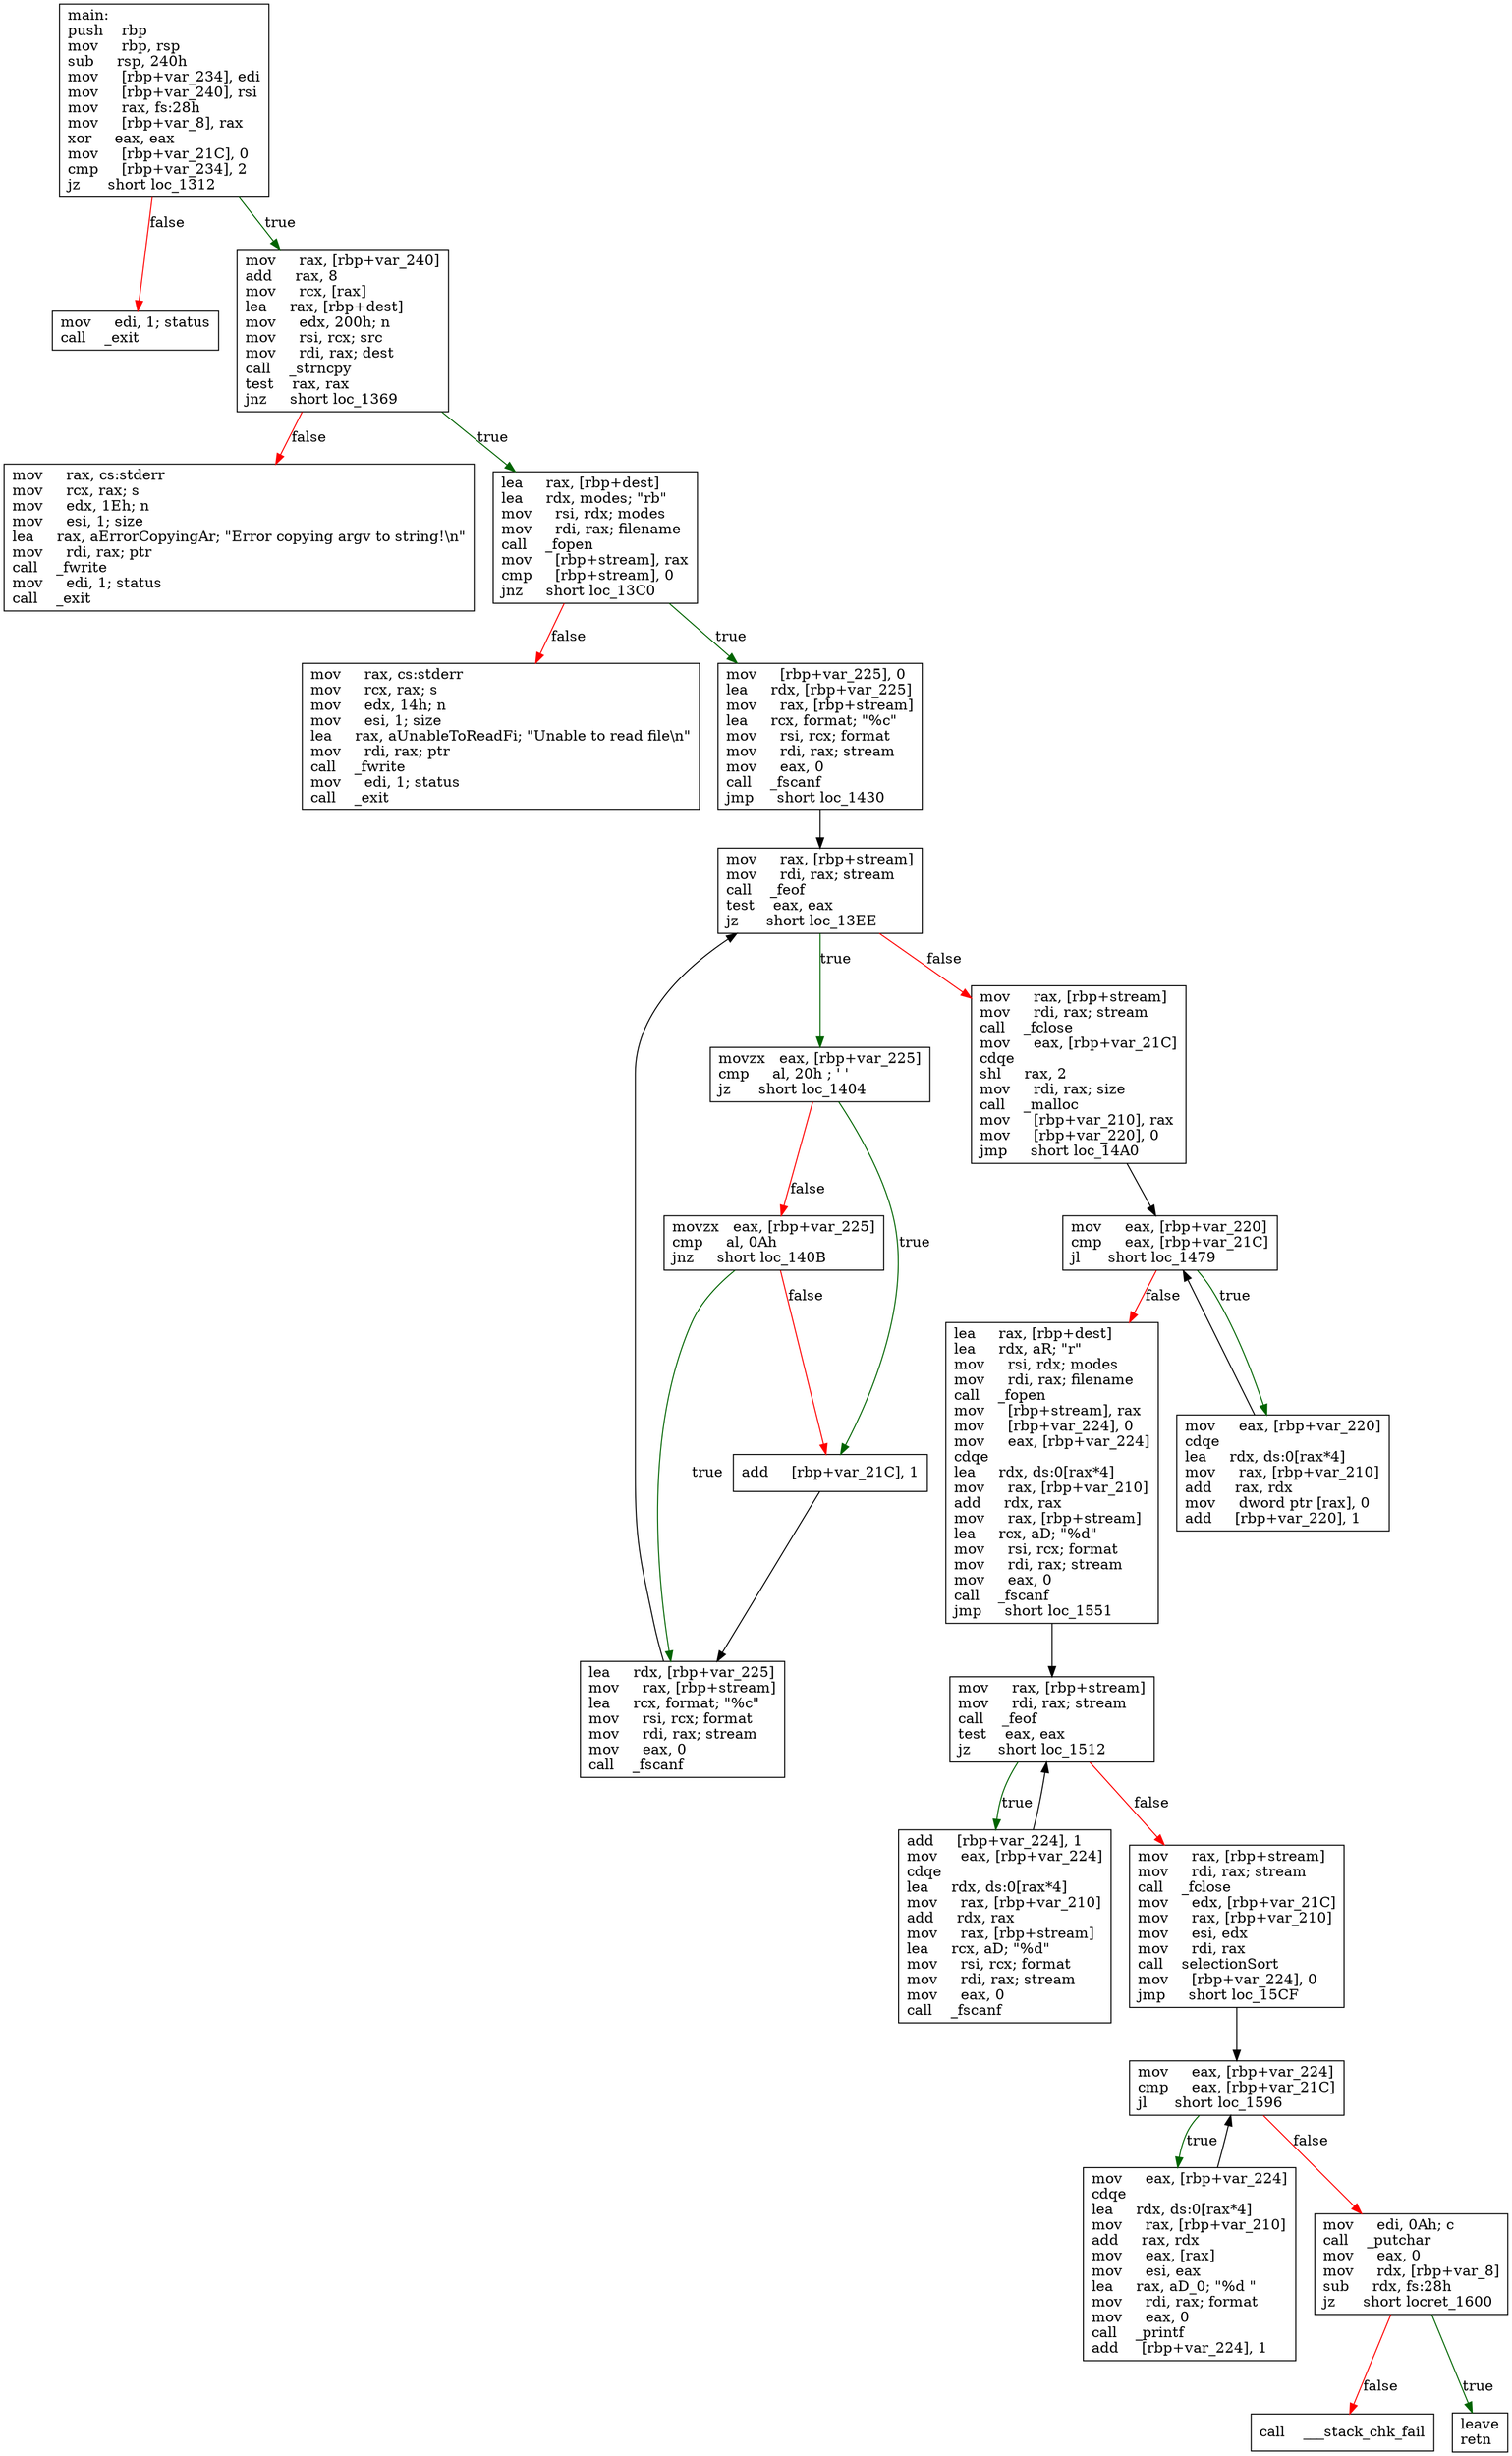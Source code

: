 digraph "main" {
	graph [
	];
	node [
		shape = "box"
	];
	edge [
	];
	"0" [
		label = "main:\lpush    rbp\lmov     rbp, rsp\lsub     rsp, 240h\lmov     [rbp+var_234], edi\lmov     [rbp+var_240], rsi\lmov     rax, fs:28h\lmov     [rbp+var_8], rax\lxor     eax, eax\lmov     [rbp+var_21C], 0\lcmp     [rbp+var_234], 2\ljz      short loc_1312\l"
	];
	"1" [
		label = "mov     edi, 1; status\lcall    _exit\l"
	];
	"2" [
		label = "mov     rax, [rbp+var_240]\ladd     rax, 8\lmov     rcx, [rax]\llea     rax, [rbp+dest]\lmov     edx, 200h; n\lmov     rsi, rcx; src\lmov     rdi, rax; dest\lcall    _strncpy\ltest    rax, rax\ljnz     short loc_1369\l"
	];
	"3" [
		label = "mov     rax, cs:stderr\lmov     rcx, rax; s\lmov     edx, 1Eh; n\lmov     esi, 1; size\llea     rax, aErrorCopyingAr; \"Error copying argv to string!\\n\"\lmov     rdi, rax; ptr\lcall    _fwrite\lmov     edi, 1; status\lcall    _exit\l"
	];
	"4" [
		label = "lea     rax, [rbp+dest]\llea     rdx, modes; \"rb\"\lmov     rsi, rdx; modes\lmov     rdi, rax; filename\lcall    _fopen\lmov     [rbp+stream], rax\lcmp     [rbp+stream], 0\ljnz     short loc_13C0\l"
	];
	"5" [
		label = "mov     rax, cs:stderr\lmov     rcx, rax; s\lmov     edx, 14h; n\lmov     esi, 1; size\llea     rax, aUnableToReadFi; \"Unable to read file\\n\"\lmov     rdi, rax; ptr\lcall    _fwrite\lmov     edi, 1; status\lcall    _exit\l"
	];
	"6" [
		label = "mov     [rbp+var_225], 0\llea     rdx, [rbp+var_225]\lmov     rax, [rbp+stream]\llea     rcx, format; \"%c\"\lmov     rsi, rcx; format\lmov     rdi, rax; stream\lmov     eax, 0\lcall    _fscanf\ljmp     short loc_1430\l"
	];
	"7" [
		label = "movzx   eax, [rbp+var_225]\lcmp     al, 20h ; ' '\ljz      short loc_1404\l"
	];
	"8" [
		label = "movzx   eax, [rbp+var_225]\lcmp     al, 0Ah\ljnz     short loc_140B\l"
	];
	"9" [
		label = "add     [rbp+var_21C], 1\l"
	];
	"10" [
		label = "lea     rdx, [rbp+var_225]\lmov     rax, [rbp+stream]\llea     rcx, format; \"%c\"\lmov     rsi, rcx; format\lmov     rdi, rax; stream\lmov     eax, 0\lcall    _fscanf\l"
	];
	"11" [
		label = "mov     rax, [rbp+stream]\lmov     rdi, rax; stream\lcall    _feof\ltest    eax, eax\ljz      short loc_13EE\l"
	];
	"12" [
		label = "mov     rax, [rbp+stream]\lmov     rdi, rax; stream\lcall    _fclose\lmov     eax, [rbp+var_21C]\lcdqe\lshl     rax, 2\lmov     rdi, rax; size\lcall    _malloc\lmov     [rbp+var_210], rax\lmov     [rbp+var_220], 0\ljmp     short loc_14A0\l"
	];
	"13" [
		label = "mov     eax, [rbp+var_220]\lcdqe\llea     rdx, ds:0[rax*4]\lmov     rax, [rbp+var_210]\ladd     rax, rdx\lmov     dword ptr [rax], 0\ladd     [rbp+var_220], 1\l"
	];
	"14" [
		label = "mov     eax, [rbp+var_220]\lcmp     eax, [rbp+var_21C]\ljl      short loc_1479\l"
	];
	"15" [
		label = "lea     rax, [rbp+dest]\llea     rdx, aR; \"r\"\lmov     rsi, rdx; modes\lmov     rdi, rax; filename\lcall    _fopen\lmov     [rbp+stream], rax\lmov     [rbp+var_224], 0\lmov     eax, [rbp+var_224]\lcdqe\llea     rdx, ds:0[rax*4]\lmov     rax, [rbp+var_210]\ladd     rdx, rax\lmov     rax, [rbp+stream]\llea     rcx, aD; \"%d\"\lmov     rsi, rcx; format\lmov     rdi, rax; stream\lmov     eax, 0\lcall    _fscanf\ljmp     short loc_1551\l"
	];
	"16" [
		label = "add     [rbp+var_224], 1\lmov     eax, [rbp+var_224]\lcdqe\llea     rdx, ds:0[rax*4]\lmov     rax, [rbp+var_210]\ladd     rdx, rax\lmov     rax, [rbp+stream]\llea     rcx, aD; \"%d\"\lmov     rsi, rcx; format\lmov     rdi, rax; stream\lmov     eax, 0\lcall    _fscanf\l"
	];
	"17" [
		label = "mov     rax, [rbp+stream]\lmov     rdi, rax; stream\lcall    _feof\ltest    eax, eax\ljz      short loc_1512\l"
	];
	"18" [
		label = "mov     rax, [rbp+stream]\lmov     rdi, rax; stream\lcall    _fclose\lmov     edx, [rbp+var_21C]\lmov     rax, [rbp+var_210]\lmov     esi, edx\lmov     rdi, rax\lcall    selectionSort\lmov     [rbp+var_224], 0\ljmp     short loc_15CF\l"
	];
	"19" [
		label = "mov     eax, [rbp+var_224]\lcdqe\llea     rdx, ds:0[rax*4]\lmov     rax, [rbp+var_210]\ladd     rax, rdx\lmov     eax, [rax]\lmov     esi, eax\llea     rax, aD_0; \"%d \"\lmov     rdi, rax; format\lmov     eax, 0\lcall    _printf\ladd     [rbp+var_224], 1\l"
	];
	"20" [
		label = "mov     eax, [rbp+var_224]\lcmp     eax, [rbp+var_21C]\ljl      short loc_1596\l"
	];
	"21" [
		label = "mov     edi, 0Ah; c\lcall    _putchar\lmov     eax, 0\lmov     rdx, [rbp+var_8]\lsub     rdx, fs:28h\ljz      short locret_1600\l"
	];
	"22" [
		label = "call    ___stack_chk_fail\l"
	];
	"23" [
		label = "leave\lretn\l"
	];
// node 0
	"0" -> "1" [ label = "false", color = red ];
	"0" -> "2" [ label = "true", color = darkgreen ];
// node 1
// node 2
	"2" -> "3" [ label = "false", color = red ];
	"2" -> "4" [ label = "true", color = darkgreen ];
// node 3
// node 4
	"4" -> "5" [ label = "false", color = red ];
	"4" -> "6" [ label = "true", color = darkgreen ];
// node 5
// node 6
	"6" -> "11" [ ];
// node 7
	"7" -> "8" [ label = "false", color = red ];
	"7" -> "9" [ label = "true", color = darkgreen ];
// node 8
	"8" -> "9" [ label = "false", color = red ];
	"8" -> "10" [ label = "true", color = darkgreen ];
// node 9
	"9" -> "10" [ ];
// node 10
	"10" -> "11" [ ];
// node 11
	"11" -> "7" [ label = "true", color = darkgreen ];
	"11" -> "12" [ label = "false", color = red ];
// node 12
	"12" -> "14" [ ];
// node 13
	"13" -> "14" [ ];
// node 14
	"14" -> "13" [ label = "true", color = darkgreen ];
	"14" -> "15" [ label = "false", color = red ];
// node 15
	"15" -> "17" [ ];
// node 16
	"16" -> "17" [ ];
// node 17
	"17" -> "16" [ label = "true", color = darkgreen ];
	"17" -> "18" [ label = "false", color = red ];
// node 18
	"18" -> "20" [ ];
// node 19
	"19" -> "20" [ ];
// node 20
	"20" -> "19" [ label = "true", color = darkgreen ];
	"20" -> "21" [ label = "false", color = red ];
// node 21
	"21" -> "22" [ label = "false", color = red ];
	"21" -> "23" [ label = "true", color = darkgreen ];
// node 22
// node 23
}
